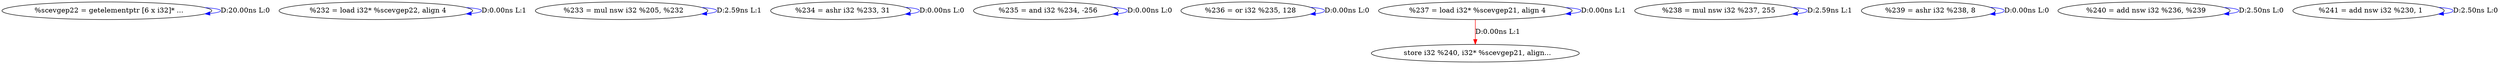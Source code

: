 digraph {
Node0x3186bf0[label="  %scevgep22 = getelementptr [6 x i32]* ..."];
Node0x3186bf0 -> Node0x3186bf0[label="D:20.00ns L:0",color=blue];
Node0x3186cd0[label="  %232 = load i32* %scevgep22, align 4"];
Node0x3186cd0 -> Node0x3186cd0[label="D:0.00ns L:1",color=blue];
Node0x3186db0[label="  %233 = mul nsw i32 %205, %232"];
Node0x3186db0 -> Node0x3186db0[label="D:2.59ns L:1",color=blue];
Node0x3186ed0[label="  %234 = ashr i32 %233, 31"];
Node0x3186ed0 -> Node0x3186ed0[label="D:0.00ns L:0",color=blue];
Node0x3186fb0[label="  %235 = and i32 %234, -256"];
Node0x3186fb0 -> Node0x3186fb0[label="D:0.00ns L:0",color=blue];
Node0x3187090[label="  %236 = or i32 %235, 128"];
Node0x3187090 -> Node0x3187090[label="D:0.00ns L:0",color=blue];
Node0x3187170[label="  %237 = load i32* %scevgep21, align 4"];
Node0x3187170 -> Node0x3187170[label="D:0.00ns L:1",color=blue];
Node0x3187530[label="  store i32 %240, i32* %scevgep21, align..."];
Node0x3187170 -> Node0x3187530[label="D:0.00ns L:1",color=red];
Node0x3187250[label="  %238 = mul nsw i32 %237, 255"];
Node0x3187250 -> Node0x3187250[label="D:2.59ns L:1",color=blue];
Node0x3187370[label="  %239 = ashr i32 %238, 8"];
Node0x3187370 -> Node0x3187370[label="D:0.00ns L:0",color=blue];
Node0x3187450[label="  %240 = add nsw i32 %236, %239"];
Node0x3187450 -> Node0x3187450[label="D:2.50ns L:0",color=blue];
Node0x3187610[label="  %241 = add nsw i32 %230, 1"];
Node0x3187610 -> Node0x3187610[label="D:2.50ns L:0",color=blue];
}
